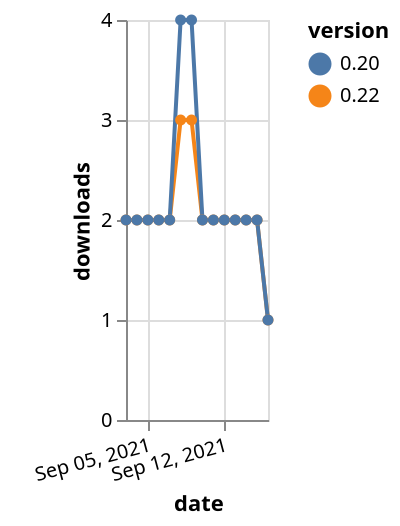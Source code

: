 {"$schema": "https://vega.github.io/schema/vega-lite/v5.json", "description": "A simple bar chart with embedded data.", "data": {"values": [{"date": "2021-09-03", "total": 1001, "delta": 2, "version": "0.22"}, {"date": "2021-09-04", "total": 1003, "delta": 2, "version": "0.22"}, {"date": "2021-09-05", "total": 1005, "delta": 2, "version": "0.22"}, {"date": "2021-09-06", "total": 1007, "delta": 2, "version": "0.22"}, {"date": "2021-09-07", "total": 1009, "delta": 2, "version": "0.22"}, {"date": "2021-09-08", "total": 1012, "delta": 3, "version": "0.22"}, {"date": "2021-09-09", "total": 1015, "delta": 3, "version": "0.22"}, {"date": "2021-09-10", "total": 1017, "delta": 2, "version": "0.22"}, {"date": "2021-09-11", "total": 1019, "delta": 2, "version": "0.22"}, {"date": "2021-09-12", "total": 1021, "delta": 2, "version": "0.22"}, {"date": "2021-09-13", "total": 1023, "delta": 2, "version": "0.22"}, {"date": "2021-09-14", "total": 1025, "delta": 2, "version": "0.22"}, {"date": "2021-09-15", "total": 1027, "delta": 2, "version": "0.22"}, {"date": "2021-09-16", "total": 1028, "delta": 1, "version": "0.22"}, {"date": "2021-09-03", "total": 1350, "delta": 2, "version": "0.20"}, {"date": "2021-09-04", "total": 1352, "delta": 2, "version": "0.20"}, {"date": "2021-09-05", "total": 1354, "delta": 2, "version": "0.20"}, {"date": "2021-09-06", "total": 1356, "delta": 2, "version": "0.20"}, {"date": "2021-09-07", "total": 1358, "delta": 2, "version": "0.20"}, {"date": "2021-09-08", "total": 1362, "delta": 4, "version": "0.20"}, {"date": "2021-09-09", "total": 1366, "delta": 4, "version": "0.20"}, {"date": "2021-09-10", "total": 1368, "delta": 2, "version": "0.20"}, {"date": "2021-09-11", "total": 1370, "delta": 2, "version": "0.20"}, {"date": "2021-09-12", "total": 1372, "delta": 2, "version": "0.20"}, {"date": "2021-09-13", "total": 1374, "delta": 2, "version": "0.20"}, {"date": "2021-09-14", "total": 1376, "delta": 2, "version": "0.20"}, {"date": "2021-09-15", "total": 1378, "delta": 2, "version": "0.20"}, {"date": "2021-09-16", "total": 1379, "delta": 1, "version": "0.20"}]}, "width": "container", "mark": {"type": "line", "point": {"filled": true}}, "encoding": {"x": {"field": "date", "type": "temporal", "timeUnit": "yearmonthdate", "title": "date", "axis": {"labelAngle": -15}}, "y": {"field": "delta", "type": "quantitative", "title": "downloads"}, "color": {"field": "version", "type": "nominal"}, "tooltip": {"field": "delta"}}}
